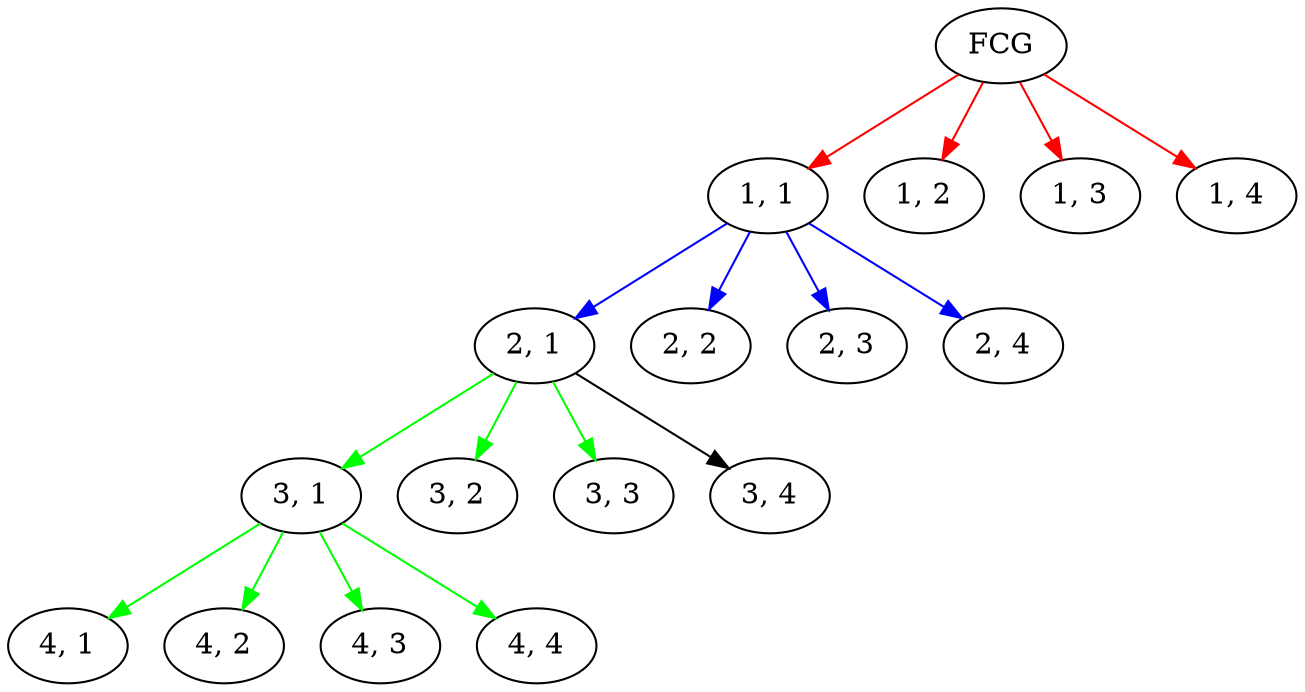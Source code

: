 digraph naive {
	"FCG"
	edge [color=red]
	"FCG" -> "1, 1"
	"FCG" -> "1, 2"
	"FCG" -> "1, 3"
	"FCG" -> "1, 4"
	edge [color=black]

	edge [color=blue]
	"1, 1" -> "2, 1"
	"1, 1" -> "2, 2"
	"1, 1" -> "2, 3"
	"1, 1" -> "2, 4"
	edge [color=black]

	edge [color=green]
	"2, 1" -> "3, 1"
	"2, 1" -> "3, 2"
	"2, 1" -> "3, 3"
	edge [color=black]
	"2, 1" -> "3, 4"

	edge [color=green]
	"3, 1" -> "4, 1"
	"3, 1" -> "4, 2"
	"3, 1" -> "4, 3"
	"3, 1" -> "4, 4"
	edge [color=black]

}
